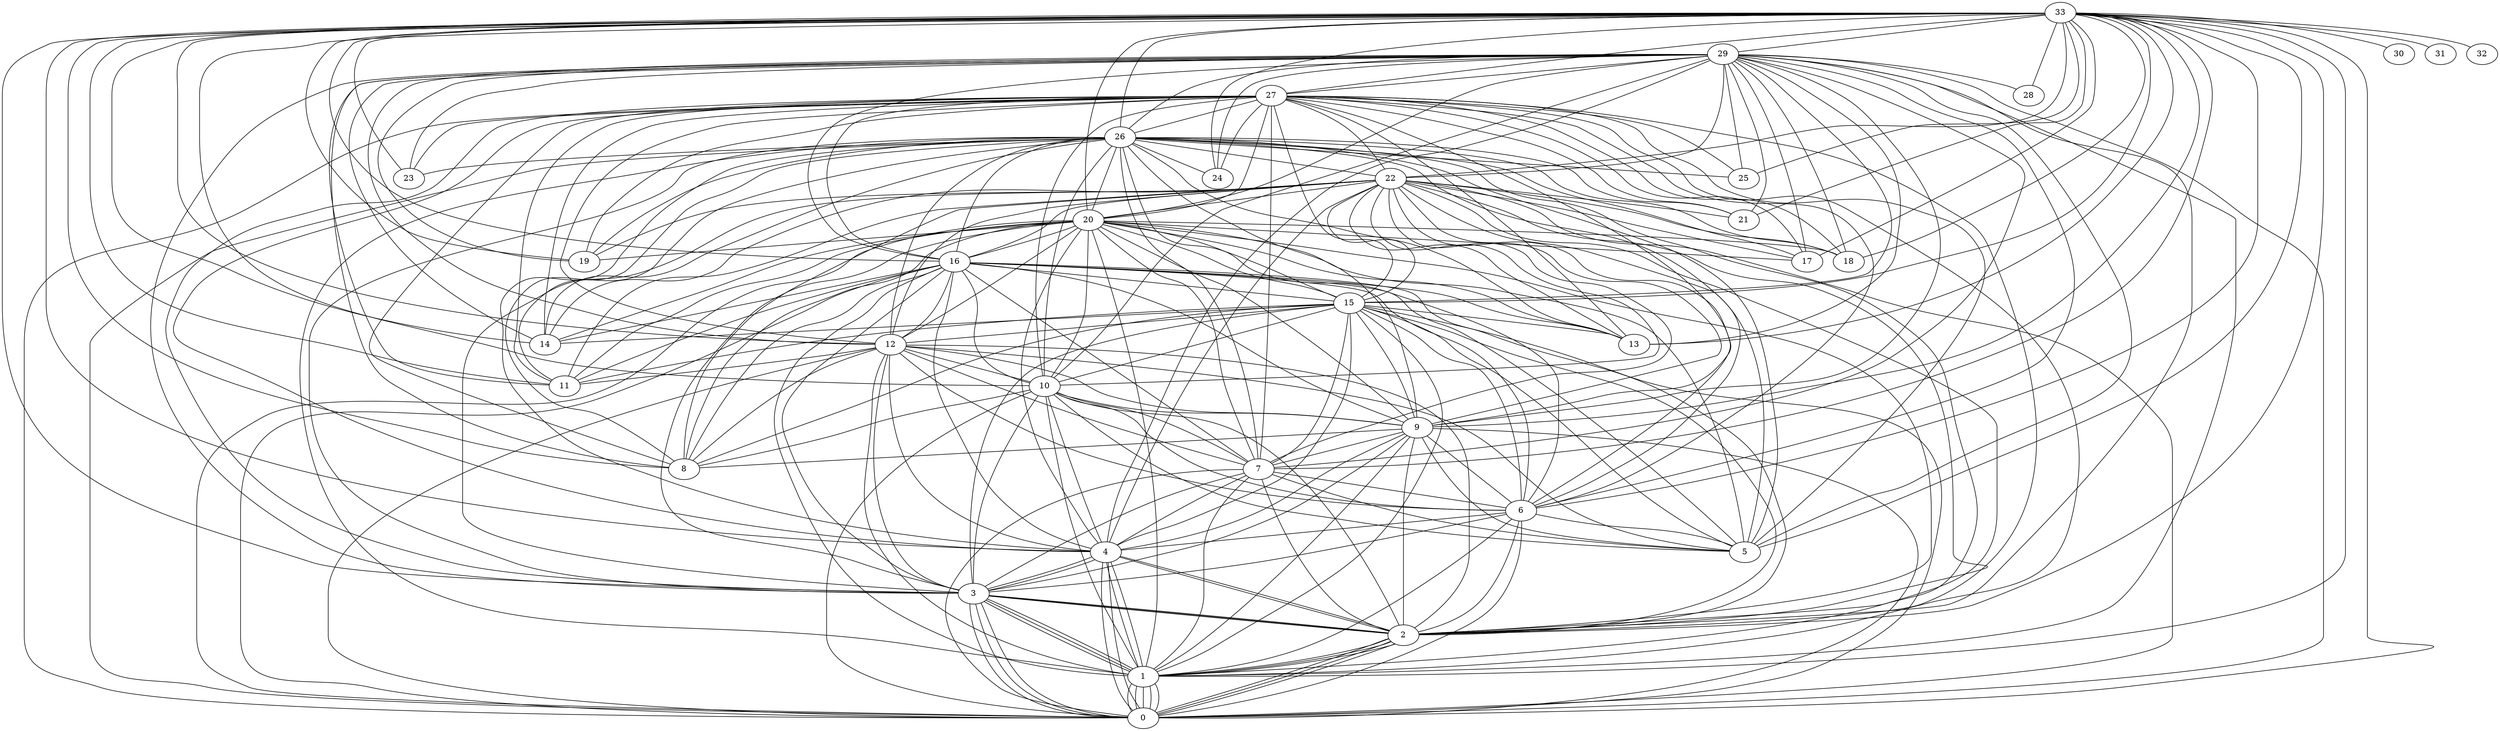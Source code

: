 graph G {
0;
1;
2;
3;
4;
5;
6;
7;
8;
9;
10;
11;
12;
13;
14;
15;
16;
17;
18;
19;
20;
21;
22;
23;
24;
25;
26;
27;
28;
29;
30;
31;
32;
33;
33--0 ;
33--1 ;
33--2 ;
33--3 ;
33--4 ;
33--5 ;
33--6 ;
33--7 ;
33--8 ;
33--9 ;
33--10 ;
33--11 ;
33--12 ;
33--13 ;
33--14 ;
33--15 ;
33--16 ;
33--17 ;
33--18 ;
33--19 ;
33--20 ;
33--21 ;
33--22 ;
33--23 ;
33--24 ;
33--25 ;
33--26 ;
33--27 ;
33--28 ;
33--29 ;
33--30 ;
33--31 ;
33--32 ;
29--0 ;
29--1 ;
29--2 ;
29--3 ;
29--4 ;
29--5 ;
29--6 ;
29--7 ;
29--8 ;
29--9 ;
29--10 ;
29--11 ;
29--12 ;
29--13 ;
29--14 ;
29--15 ;
29--16 ;
29--17 ;
29--18 ;
29--19 ;
29--20 ;
29--21 ;
29--22 ;
29--23 ;
29--24 ;
29--25 ;
29--26 ;
29--27 ;
29--28 ;
27--0 ;
27--1 ;
27--2 ;
27--3 ;
27--4 ;
27--5 ;
27--6 ;
27--7 ;
27--8 ;
27--9 ;
27--10 ;
27--11 ;
27--12 ;
27--13 ;
27--14 ;
27--15 ;
27--16 ;
27--17 ;
27--18 ;
27--19 ;
27--20 ;
27--21 ;
27--22 ;
27--23 ;
27--24 ;
27--25 ;
27--26 ;
26--0 ;
26--1 ;
26--2 ;
26--3 ;
26--4 ;
26--5 ;
26--6 ;
26--7 ;
26--8 ;
26--9 ;
26--10 ;
26--11 ;
26--12 ;
26--13 ;
26--14 ;
26--15 ;
26--16 ;
26--17 ;
26--18 ;
26--19 ;
26--20 ;
26--21 ;
26--22 ;
26--23 ;
26--24 ;
26--25 ;
22--0 ;
22--1 ;
22--2 ;
22--3 ;
22--4 ;
22--5 ;
22--6 ;
22--7 ;
22--8 ;
22--9 ;
22--10 ;
22--11 ;
22--12 ;
22--13 ;
22--14 ;
22--15 ;
22--16 ;
22--17 ;
22--18 ;
22--19 ;
22--20 ;
22--21 ;
20--0 ;
20--1 ;
20--2 ;
20--3 ;
20--4 ;
20--5 ;
20--6 ;
20--7 ;
20--8 ;
20--9 ;
20--10 ;
20--11 ;
20--12 ;
20--13 ;
20--14 ;
20--15 ;
20--16 ;
20--17 ;
20--18 ;
20--19 ;
16--0 ;
16--1 ;
16--2 ;
16--3 ;
16--4 ;
16--5 ;
16--6 ;
16--7 ;
16--8 ;
16--9 ;
16--10 ;
16--11 ;
16--12 ;
16--13 ;
16--14 ;
16--15 ;
15--0 ;
15--1 ;
15--2 ;
15--3 ;
15--4 ;
15--5 ;
15--6 ;
15--7 ;
15--8 ;
15--9 ;
15--10 ;
15--11 ;
15--12 ;
15--13 ;
15--14 ;
12--0 ;
12--1 ;
12--2 ;
12--3 ;
12--4 ;
12--5 ;
12--6 ;
12--7 ;
12--8 ;
12--9 ;
12--10 ;
12--11 ;
10--0 ;
10--1 ;
10--2 ;
10--3 ;
10--4 ;
10--5 ;
10--6 ;
10--7 ;
10--8 ;
10--9 ;
9--0 ;
9--1 ;
9--2 ;
9--3 ;
9--4 ;
9--5 ;
9--6 ;
9--7 ;
9--8 ;
7--0 ;
7--1 ;
7--2 ;
7--3 ;
7--4 ;
7--5 ;
7--6 ;
6--0 ;
6--1 ;
6--2 ;
6--3 ;
6--4 ;
6--5 ;
4--0 ;
4--1 ;
4--2 ;
4--3 ;
4--0 ;
4--1 ;
4--2 ;
4--3 ;
3--0 ;
3--1 ;
3--2 ;
3--0 ;
3--1 ;
3--2 ;
3--0 ;
3--1 ;
3--2 ;
2--0 ;
2--1 ;
2--0 ;
2--1 ;
2--0 ;
2--1 ;
1--0 ;
1--0 ;
1--0 ;
1--0 ;
1--0 ;
}
